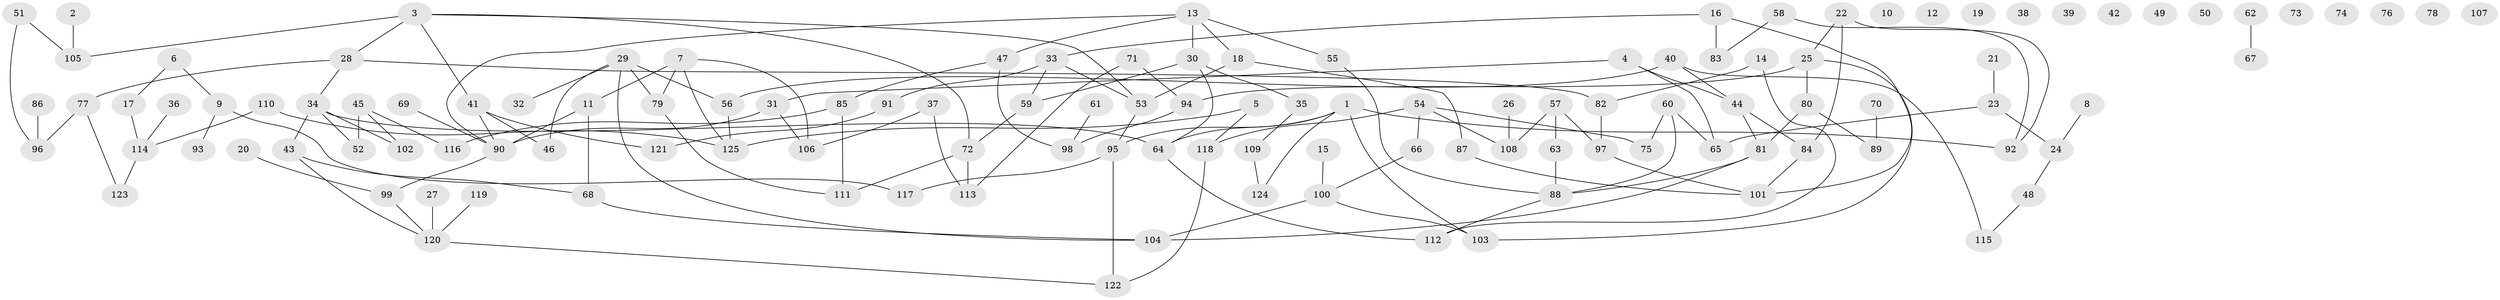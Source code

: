 // Generated by graph-tools (version 1.1) at 2025/00/03/09/25 03:00:51]
// undirected, 125 vertices, 154 edges
graph export_dot {
graph [start="1"]
  node [color=gray90,style=filled];
  1;
  2;
  3;
  4;
  5;
  6;
  7;
  8;
  9;
  10;
  11;
  12;
  13;
  14;
  15;
  16;
  17;
  18;
  19;
  20;
  21;
  22;
  23;
  24;
  25;
  26;
  27;
  28;
  29;
  30;
  31;
  32;
  33;
  34;
  35;
  36;
  37;
  38;
  39;
  40;
  41;
  42;
  43;
  44;
  45;
  46;
  47;
  48;
  49;
  50;
  51;
  52;
  53;
  54;
  55;
  56;
  57;
  58;
  59;
  60;
  61;
  62;
  63;
  64;
  65;
  66;
  67;
  68;
  69;
  70;
  71;
  72;
  73;
  74;
  75;
  76;
  77;
  78;
  79;
  80;
  81;
  82;
  83;
  84;
  85;
  86;
  87;
  88;
  89;
  90;
  91;
  92;
  93;
  94;
  95;
  96;
  97;
  98;
  99;
  100;
  101;
  102;
  103;
  104;
  105;
  106;
  107;
  108;
  109;
  110;
  111;
  112;
  113;
  114;
  115;
  116;
  117;
  118;
  119;
  120;
  121;
  122;
  123;
  124;
  125;
  1 -- 64;
  1 -- 92;
  1 -- 95;
  1 -- 103;
  1 -- 124;
  2 -- 105;
  3 -- 28;
  3 -- 41;
  3 -- 53;
  3 -- 72;
  3 -- 105;
  4 -- 31;
  4 -- 44;
  4 -- 65;
  5 -- 118;
  5 -- 125;
  6 -- 9;
  6 -- 17;
  7 -- 11;
  7 -- 79;
  7 -- 106;
  7 -- 125;
  8 -- 24;
  9 -- 93;
  9 -- 117;
  11 -- 68;
  11 -- 90;
  13 -- 18;
  13 -- 30;
  13 -- 47;
  13 -- 55;
  13 -- 90;
  14 -- 82;
  14 -- 112;
  15 -- 100;
  16 -- 33;
  16 -- 83;
  16 -- 101;
  17 -- 114;
  18 -- 53;
  18 -- 87;
  20 -- 99;
  21 -- 23;
  22 -- 25;
  22 -- 84;
  22 -- 92;
  23 -- 24;
  23 -- 65;
  24 -- 48;
  25 -- 80;
  25 -- 94;
  25 -- 103;
  26 -- 108;
  27 -- 120;
  28 -- 34;
  28 -- 77;
  28 -- 82;
  29 -- 32;
  29 -- 46;
  29 -- 56;
  29 -- 79;
  29 -- 104;
  30 -- 35;
  30 -- 59;
  30 -- 64;
  31 -- 90;
  31 -- 106;
  33 -- 53;
  33 -- 59;
  33 -- 91;
  34 -- 43;
  34 -- 52;
  34 -- 64;
  34 -- 102;
  35 -- 109;
  36 -- 114;
  37 -- 106;
  37 -- 113;
  40 -- 44;
  40 -- 56;
  40 -- 115;
  41 -- 46;
  41 -- 90;
  41 -- 121;
  43 -- 68;
  43 -- 120;
  44 -- 81;
  44 -- 84;
  45 -- 52;
  45 -- 102;
  45 -- 116;
  47 -- 85;
  47 -- 98;
  48 -- 115;
  51 -- 96;
  51 -- 105;
  53 -- 95;
  54 -- 66;
  54 -- 75;
  54 -- 108;
  54 -- 118;
  55 -- 88;
  56 -- 125;
  57 -- 63;
  57 -- 97;
  57 -- 108;
  58 -- 83;
  58 -- 92;
  59 -- 72;
  60 -- 65;
  60 -- 75;
  60 -- 88;
  61 -- 98;
  62 -- 67;
  63 -- 88;
  64 -- 112;
  66 -- 100;
  68 -- 104;
  69 -- 90;
  70 -- 89;
  71 -- 94;
  71 -- 113;
  72 -- 111;
  72 -- 113;
  77 -- 96;
  77 -- 123;
  79 -- 111;
  80 -- 81;
  80 -- 89;
  81 -- 88;
  81 -- 104;
  82 -- 97;
  84 -- 101;
  85 -- 111;
  85 -- 116;
  86 -- 96;
  87 -- 101;
  88 -- 112;
  90 -- 99;
  91 -- 121;
  94 -- 98;
  95 -- 117;
  95 -- 122;
  97 -- 101;
  99 -- 120;
  100 -- 103;
  100 -- 104;
  109 -- 124;
  110 -- 114;
  110 -- 125;
  114 -- 123;
  118 -- 122;
  119 -- 120;
  120 -- 122;
}
